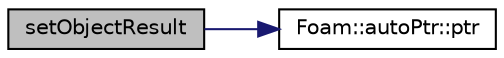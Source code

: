digraph "setObjectResult"
{
  bgcolor="transparent";
  edge [fontname="Helvetica",fontsize="10",labelfontname="Helvetica",labelfontsize="10"];
  node [fontname="Helvetica",fontsize="10",shape=record];
  rankdir="LR";
  Node1 [label="setObjectResult",height=0.2,width=0.4,color="black", fillcolor="grey75", style="filled" fontcolor="black"];
  Node1 -> Node2 [color="midnightblue",fontsize="10",style="solid",fontname="Helvetica"];
  Node2 [label="Foam::autoPtr::ptr",height=0.2,width=0.4,color="black",URL="$classFoam_1_1autoPtr.html#ac4c624d94d24ed523ddf044cea29ccfc",tooltip="Return pointer to the managed object and release ownership. Identical behaviour to release()..."];
}
